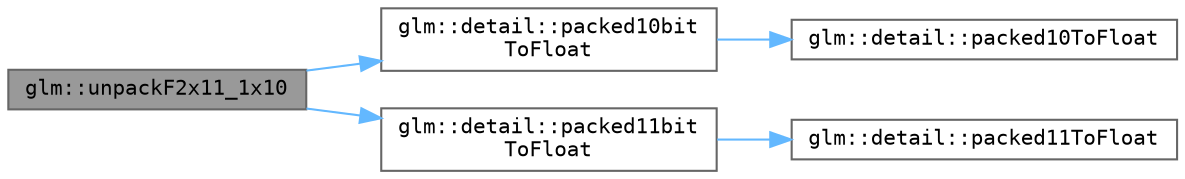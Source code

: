 digraph "glm::unpackF2x11_1x10"
{
 // LATEX_PDF_SIZE
  bgcolor="transparent";
  edge [fontname=Terminal,fontsize=10,labelfontname=Helvetica,labelfontsize=10];
  node [fontname=Terminal,fontsize=10,shape=box,height=0.2,width=0.4];
  rankdir="LR";
  Node1 [label="glm::unpackF2x11_1x10",height=0.2,width=0.4,color="gray40", fillcolor="grey60", style="filled", fontcolor="black",tooltip=" "];
  Node1 -> Node2 [color="steelblue1",style="solid"];
  Node2 [label="glm::detail::packed10bit\lToFloat",height=0.2,width=0.4,color="grey40", fillcolor="white", style="filled",URL="$namespaceglm_1_1detail.html#afddea7fa02b61b01129777a21380edf4",tooltip=" "];
  Node2 -> Node3 [color="steelblue1",style="solid"];
  Node3 [label="glm::detail::packed10ToFloat",height=0.2,width=0.4,color="grey40", fillcolor="white", style="filled",URL="$namespaceglm_1_1detail.html#a4b6b6f9fdf91cf039dfb119f94686f8a",tooltip=" "];
  Node1 -> Node4 [color="steelblue1",style="solid"];
  Node4 [label="glm::detail::packed11bit\lToFloat",height=0.2,width=0.4,color="grey40", fillcolor="white", style="filled",URL="$namespaceglm_1_1detail.html#a0148d59bbb6dbf6c0f296e73a527c225",tooltip=" "];
  Node4 -> Node5 [color="steelblue1",style="solid"];
  Node5 [label="glm::detail::packed11ToFloat",height=0.2,width=0.4,color="grey40", fillcolor="white", style="filled",URL="$namespaceglm_1_1detail.html#a02d2bd65041cc9eb287030ae553051f0",tooltip=" "];
}
